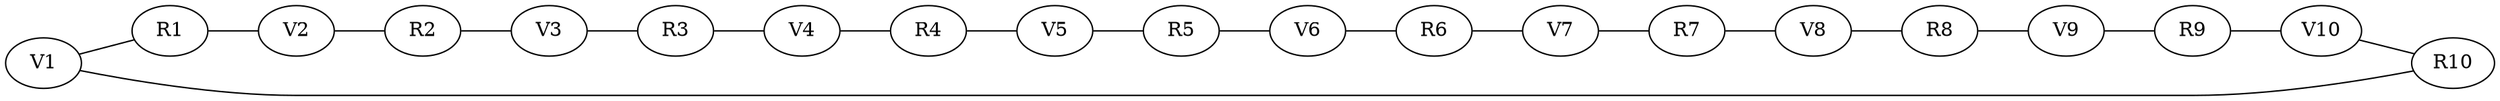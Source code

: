 graph GrafoVehiculosRepuestos {
    node [shape=ellipse];
    graph [rankdir=LR];
    "V1" -- "R1";
    "V1" -- "R10";
    "R1" -- "V2";
    "V2" -- "R2";
    "R2" -- "V3";
    "V3" -- "R3";
    "R3" -- "V4";
    "V4" -- "R4";
    "R4" -- "V5";
    "V5" -- "R5";
    "R5" -- "V6";
    "V6" -- "R6";
    "R6" -- "V7";
    "V7" -- "R7";
    "R7" -- "V8";
    "V8" -- "R8";
    "R8" -- "V9";
    "V9" -- "R9";
    "R9" -- "V10";
    "V10" -- "R10";
}
